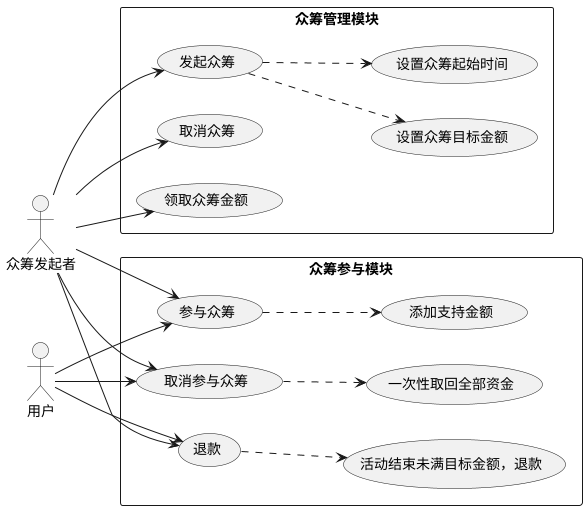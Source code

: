 @startuml

left to right direction
skinparam packageStyle rectangle

'actor System as "系统管理员"
actor Sponsor as "众筹发起者"
actor User as "用户"


rectangle "众筹管理模块" {
    Sponsor --> (发起众筹)
    (发起众筹) ..> (设置众筹目标金额)
    (发起众筹) ..> (设置众筹起始时间)

    Sponsor --> (取消众筹)
    Sponsor --> (领取众筹金额)

}

rectangle "众筹参与模块" {
    User --> (参与众筹)
    Sponsor --> (参与众筹)
    (参与众筹) ..> (添加支持金额)
    User --> (取消参与众筹)
    Sponsor --> (取消参与众筹)
    (取消参与众筹) ..> (一次性取回全部资金)
    Sponsor --> (退款)
    User --> (退款)
    (退款) ..> (活动结束未满目标金额，退款)

}


@enduml
